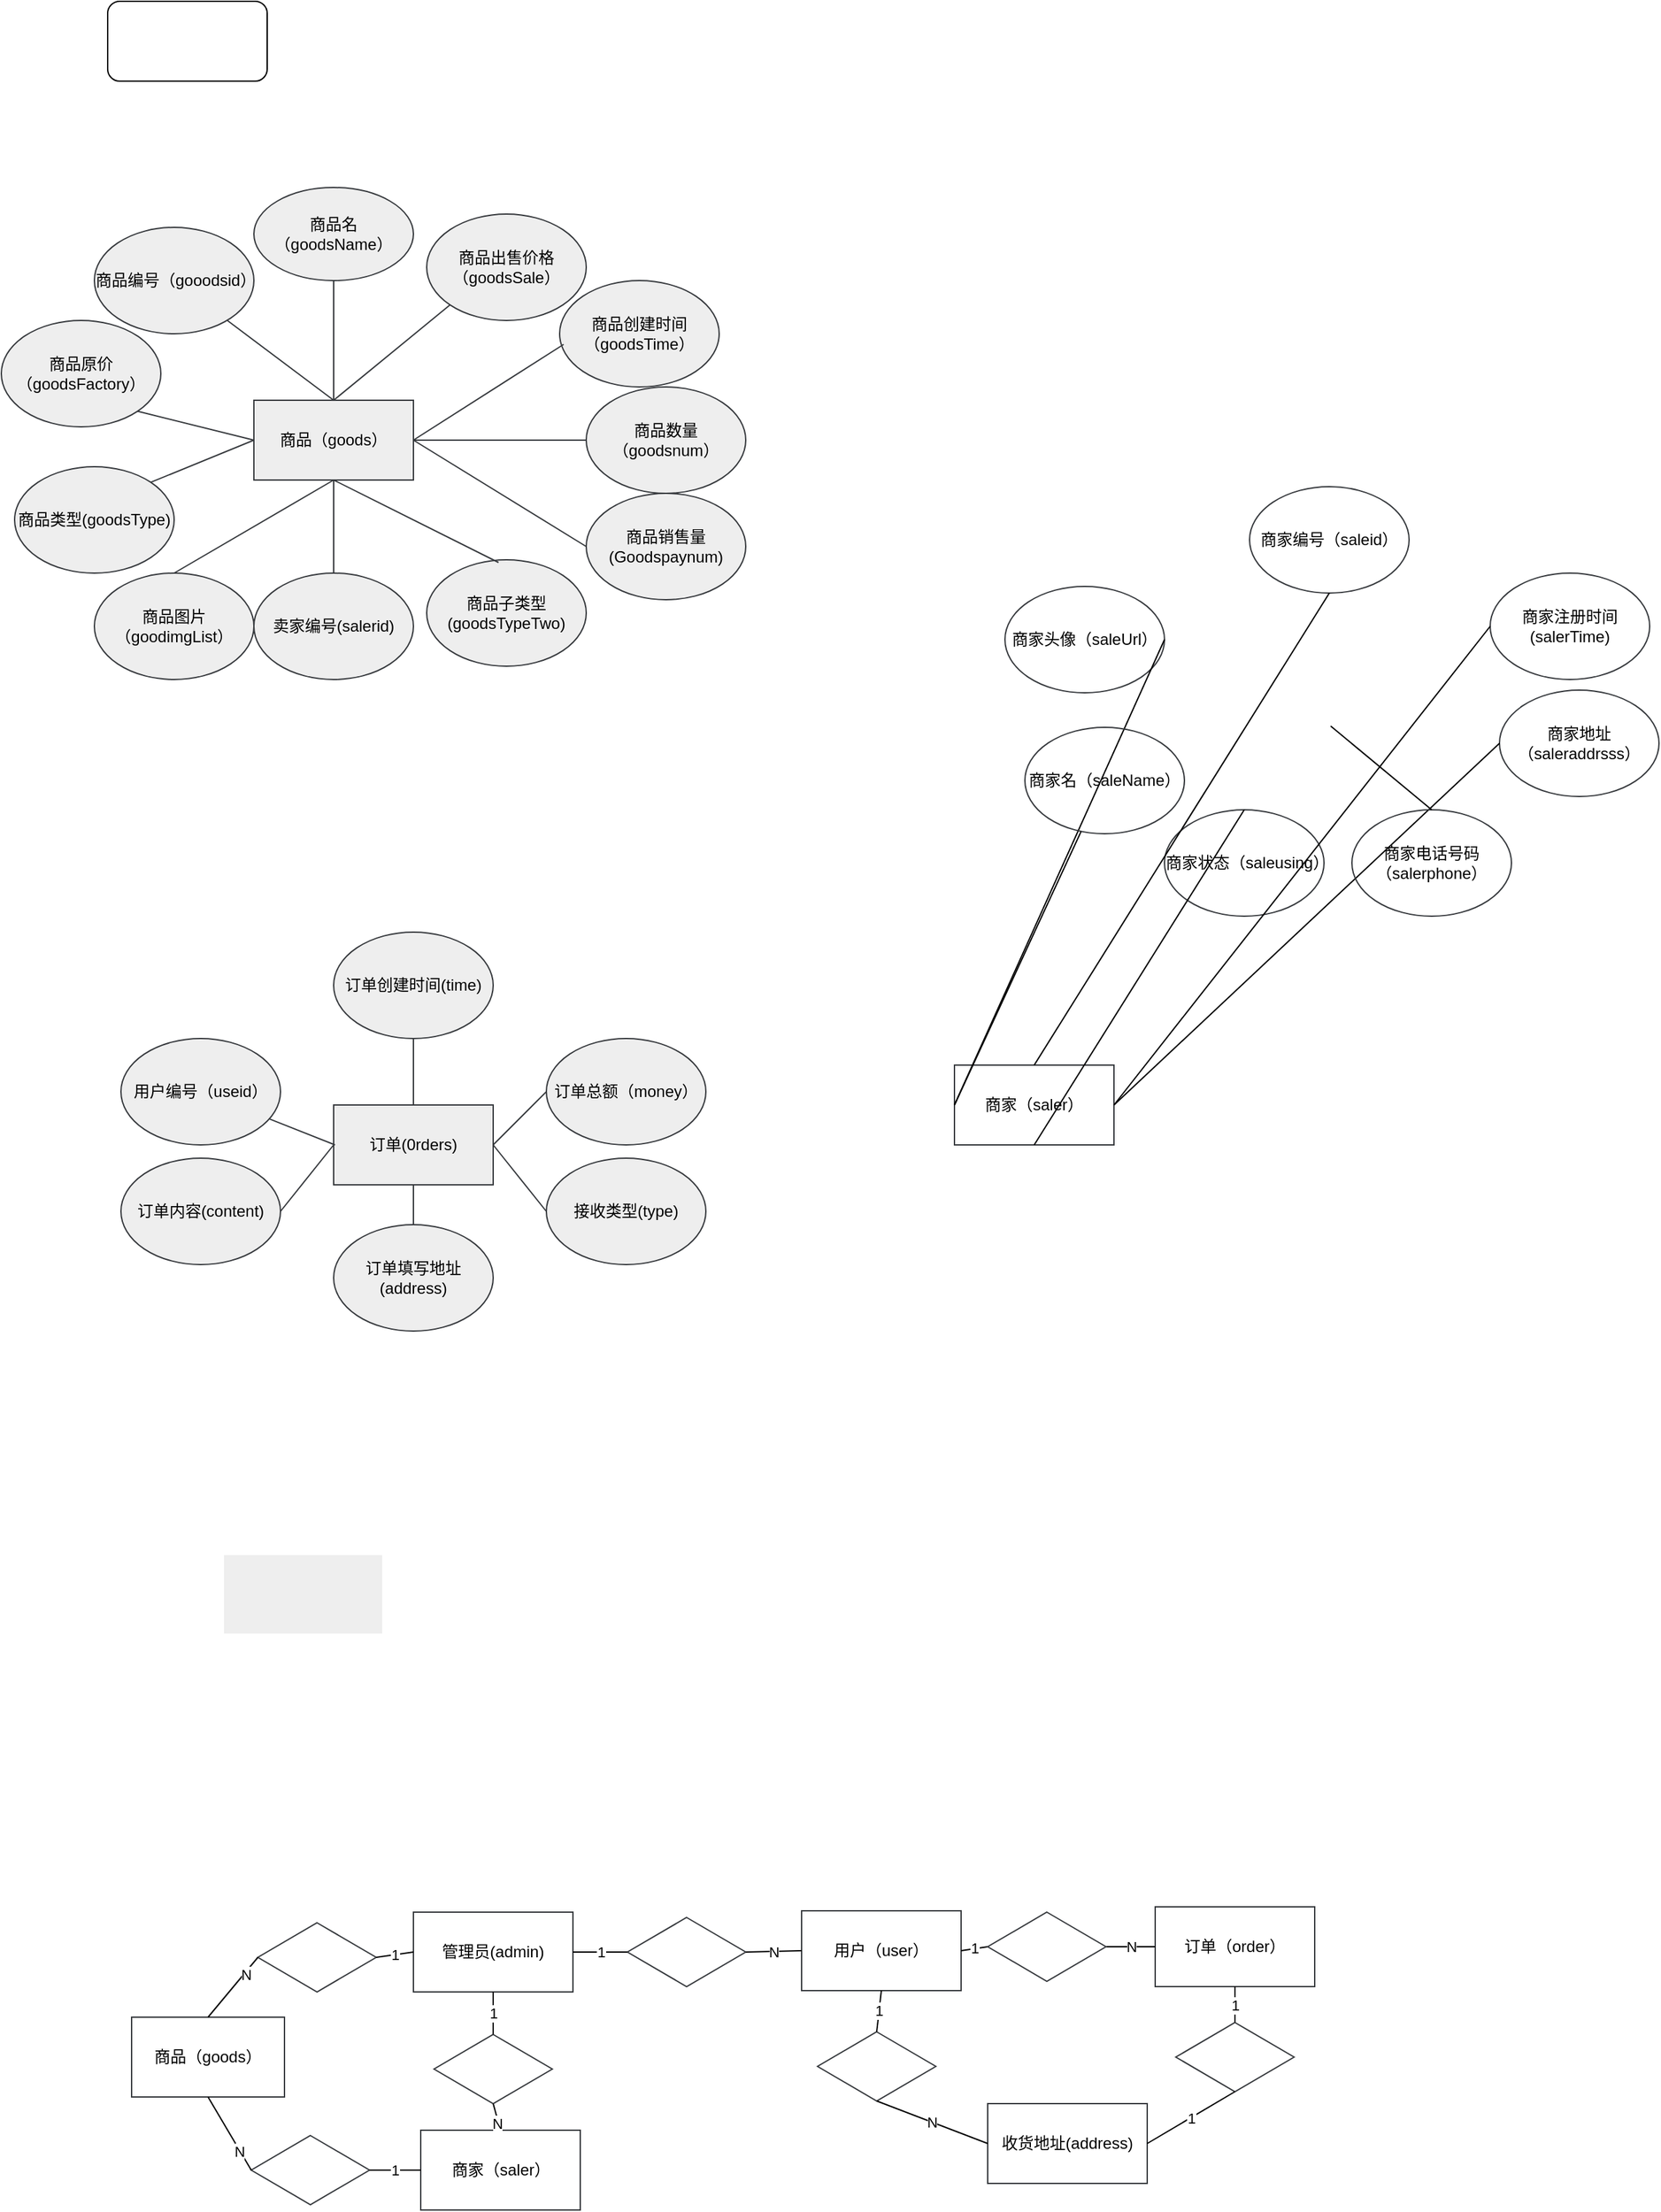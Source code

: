 <mxfile>
    <diagram id="AfOaJva0soYfYB4O5fnT" name="第 1 页">
        <mxGraphModel dx="1163" dy="425" grid="0" gridSize="10" guides="1" tooltips="1" connect="1" arrows="1" fold="1" page="0" pageScale="1" pageWidth="827" pageHeight="1169" background="#FFFFFF" math="0" shadow="0">
            <root>
                <mxCell id="0"/>
                <mxCell id="1" parent="0"/>
                <mxCell id="2" value="" style="rounded=1;whiteSpace=wrap;html=1;" parent="1" vertex="1">
                    <mxGeometry x="200" y="50" width="120" height="60" as="geometry"/>
                </mxCell>
                <mxCell id="3" value="商品（goods）" style="rounded=0;whiteSpace=wrap;html=1;fillColor=#eeeeee;strokeColor=#36393d;fontColor=#000000;" parent="1" vertex="1">
                    <mxGeometry x="310" y="350" width="120" height="60" as="geometry"/>
                </mxCell>
                <mxCell id="4" value="商品原价（goodsFactory）" style="ellipse;whiteSpace=wrap;html=1;fillColor=#eeeeee;strokeColor=#36393d;fontColor=#000000;" parent="1" vertex="1">
                    <mxGeometry x="120" y="290" width="120" height="80" as="geometry"/>
                </mxCell>
                <mxCell id="5" value="商品名（goodsName）" style="ellipse;whiteSpace=wrap;html=1;fillColor=#eeeeee;strokeColor=#36393d;fontColor=#000000;" parent="1" vertex="1">
                    <mxGeometry x="310" y="190" width="120" height="70" as="geometry"/>
                </mxCell>
                <mxCell id="6" value="商品销售量(Goodspaynum)" style="ellipse;whiteSpace=wrap;html=1;fillColor=#eeeeee;strokeColor=#36393d;fontColor=#000000;" parent="1" vertex="1">
                    <mxGeometry x="560" y="420" width="120" height="80" as="geometry"/>
                </mxCell>
                <mxCell id="10" value="" style="endArrow=none;html=1;exitX=0.5;exitY=0;exitDx=0;exitDy=0;entryX=0.5;entryY=1;entryDx=0;entryDy=0;fillColor=#eeeeee;strokeColor=#36393d;fontColor=#000000;" parent="1" source="3" target="5" edge="1">
                    <mxGeometry width="50" height="50" relative="1" as="geometry">
                        <mxPoint x="320" y="360" as="sourcePoint"/>
                        <mxPoint x="370" y="310" as="targetPoint"/>
                    </mxGeometry>
                </mxCell>
                <mxCell id="11" value="" style="endArrow=none;html=1;entryX=0;entryY=0.5;entryDx=0;entryDy=0;fillColor=#eeeeee;strokeColor=#36393d;fontColor=#000000;" parent="1" target="6" edge="1">
                    <mxGeometry width="50" height="50" relative="1" as="geometry">
                        <mxPoint x="430" y="380" as="sourcePoint"/>
                        <mxPoint x="480" y="330" as="targetPoint"/>
                    </mxGeometry>
                </mxCell>
                <mxCell id="12" value="" style="endArrow=none;html=1;entryX=0;entryY=0.5;entryDx=0;entryDy=0;exitX=1;exitY=1;exitDx=0;exitDy=0;fillColor=#eeeeee;strokeColor=#36393d;fontColor=#000000;" parent="1" source="4" target="3" edge="1">
                    <mxGeometry width="50" height="50" relative="1" as="geometry">
                        <mxPoint x="270" y="380" as="sourcePoint"/>
                        <mxPoint x="320" y="330" as="targetPoint"/>
                    </mxGeometry>
                </mxCell>
                <mxCell id="13" value="商品图片（goodimgList）" style="ellipse;whiteSpace=wrap;html=1;fillColor=#eeeeee;strokeColor=#36393d;fontColor=#000000;" parent="1" vertex="1">
                    <mxGeometry x="190" y="480" width="120" height="80" as="geometry"/>
                </mxCell>
                <mxCell id="14" value="" style="endArrow=none;html=1;entryX=0.5;entryY=1;entryDx=0;entryDy=0;exitX=0.5;exitY=0;exitDx=0;exitDy=0;fillColor=#eeeeee;strokeColor=#36393d;fontColor=#000000;" parent="1" source="13" target="3" edge="1">
                    <mxGeometry width="50" height="50" relative="1" as="geometry">
                        <mxPoint x="364" y="457" as="sourcePoint"/>
                        <mxPoint x="440" y="280" as="targetPoint"/>
                    </mxGeometry>
                </mxCell>
                <mxCell id="24" value="卖家编号(salerid)" style="ellipse;whiteSpace=wrap;html=1;fillColor=#eeeeee;strokeColor=#36393d;fontColor=#000000;" parent="1" vertex="1">
                    <mxGeometry x="310" y="480" width="120" height="80" as="geometry"/>
                </mxCell>
                <mxCell id="25" value="" style="endArrow=none;html=1;fillColor=#eeeeee;strokeColor=#36393d;fontColor=#000000;" parent="1" source="24" edge="1">
                    <mxGeometry width="50" height="50" relative="1" as="geometry">
                        <mxPoint x="400" y="460" as="sourcePoint"/>
                        <mxPoint x="370" y="410" as="targetPoint"/>
                    </mxGeometry>
                </mxCell>
                <mxCell id="26" value="商品编号（gooodsid）" style="ellipse;whiteSpace=wrap;html=1;fillColor=#eeeeee;strokeColor=#36393d;fontColor=#000000;" parent="1" vertex="1">
                    <mxGeometry x="190" y="220" width="120" height="80" as="geometry"/>
                </mxCell>
                <mxCell id="27" value="" style="endArrow=none;html=1;fillColor=#eeeeee;strokeColor=#36393d;fontColor=#000000;" parent="1" source="26" edge="1">
                    <mxGeometry width="50" height="50" relative="1" as="geometry">
                        <mxPoint x="290" y="370" as="sourcePoint"/>
                        <mxPoint x="370" y="350" as="targetPoint"/>
                    </mxGeometry>
                </mxCell>
                <mxCell id="28" value="商品出售价格（goodsSale）" style="ellipse;whiteSpace=wrap;html=1;shadow=0;fillColor=#eeeeee;strokeColor=#36393d;fontColor=#000000;" parent="1" vertex="1">
                    <mxGeometry x="440" y="210" width="120" height="80" as="geometry"/>
                </mxCell>
                <mxCell id="29" value="" style="endArrow=none;html=1;exitX=0.5;exitY=0;exitDx=0;exitDy=0;entryX=0;entryY=1;entryDx=0;entryDy=0;fillColor=#eeeeee;strokeColor=#36393d;fontColor=#000000;" parent="1" source="3" target="28" edge="1">
                    <mxGeometry width="50" height="50" relative="1" as="geometry">
                        <mxPoint x="420" y="370" as="sourcePoint"/>
                        <mxPoint x="470" y="320" as="targetPoint"/>
                    </mxGeometry>
                </mxCell>
                <mxCell id="30" value="商品类型(goodsType)" style="ellipse;whiteSpace=wrap;html=1;fillColor=#eeeeee;strokeColor=#36393d;fontColor=#000000;" parent="1" vertex="1">
                    <mxGeometry x="130" y="400" width="120" height="80" as="geometry"/>
                </mxCell>
                <mxCell id="31" value="商品子类型(goodsTypeTwo)" style="ellipse;whiteSpace=wrap;html=1;fillColor=#eeeeee;strokeColor=#36393d;fontColor=#000000;" parent="1" vertex="1">
                    <mxGeometry x="440" y="470" width="120" height="80" as="geometry"/>
                </mxCell>
                <mxCell id="32" value="" style="endArrow=none;html=1;exitX=1;exitY=0;exitDx=0;exitDy=0;entryX=0;entryY=0.5;entryDx=0;entryDy=0;fillColor=#eeeeee;strokeColor=#36393d;fontColor=#000000;" parent="1" source="30" target="3" edge="1">
                    <mxGeometry width="50" height="50" relative="1" as="geometry">
                        <mxPoint x="240" y="450" as="sourcePoint"/>
                        <mxPoint x="290" y="400" as="targetPoint"/>
                    </mxGeometry>
                </mxCell>
                <mxCell id="33" value="" style="endArrow=none;html=1;exitX=0.45;exitY=0.025;exitDx=0;exitDy=0;exitPerimeter=0;fillColor=#eeeeee;strokeColor=#36393d;fontColor=#000000;" parent="1" source="31" edge="1">
                    <mxGeometry width="50" height="50" relative="1" as="geometry">
                        <mxPoint x="390" y="370" as="sourcePoint"/>
                        <mxPoint x="370" y="410" as="targetPoint"/>
                    </mxGeometry>
                </mxCell>
                <mxCell id="34" value="商品数量（goodsnum）" style="ellipse;whiteSpace=wrap;html=1;fillColor=#eeeeee;strokeColor=#36393d;fontColor=#000000;" parent="1" vertex="1">
                    <mxGeometry x="560" y="340" width="120" height="80" as="geometry"/>
                </mxCell>
                <mxCell id="35" value="商品创建时间（goodsTime）" style="ellipse;whiteSpace=wrap;html=1;fillColor=#eeeeee;strokeColor=#36393d;fontColor=#000000;" parent="1" vertex="1">
                    <mxGeometry x="540" y="260" width="120" height="80" as="geometry"/>
                </mxCell>
                <mxCell id="37" value="" style="endArrow=none;html=1;entryX=0;entryY=0.5;entryDx=0;entryDy=0;exitX=1;exitY=0.5;exitDx=0;exitDy=0;fillColor=#eeeeee;strokeColor=#36393d;fontColor=#000000;" parent="1" source="3" target="34" edge="1">
                    <mxGeometry width="50" height="50" relative="1" as="geometry">
                        <mxPoint x="390" y="360" as="sourcePoint"/>
                        <mxPoint x="440" y="310" as="targetPoint"/>
                    </mxGeometry>
                </mxCell>
                <mxCell id="38" value="" style="endArrow=none;html=1;entryX=0.025;entryY=0.6;entryDx=0;entryDy=0;entryPerimeter=0;exitX=1;exitY=0.5;exitDx=0;exitDy=0;fillColor=#eeeeee;strokeColor=#36393d;fontColor=#000000;" parent="1" source="3" target="35" edge="1">
                    <mxGeometry width="50" height="50" relative="1" as="geometry">
                        <mxPoint x="390" y="360" as="sourcePoint"/>
                        <mxPoint x="440" y="310" as="targetPoint"/>
                    </mxGeometry>
                </mxCell>
                <mxCell id="39" value="订单(0rders)" style="rounded=0;whiteSpace=wrap;html=1;fillColor=#eeeeee;strokeColor=#36393d;fontColor=#000000;" parent="1" vertex="1">
                    <mxGeometry x="370" y="880" width="120" height="60" as="geometry"/>
                </mxCell>
                <mxCell id="40" value="订单内容(content)" style="ellipse;whiteSpace=wrap;html=1;fillColor=#eeeeee;strokeColor=#36393d;fontColor=#000000;" parent="1" vertex="1">
                    <mxGeometry x="210" y="920" width="120" height="80" as="geometry"/>
                </mxCell>
                <mxCell id="41" value="订单填写地址(address)" style="ellipse;whiteSpace=wrap;html=1;fillColor=#eeeeee;strokeColor=#36393d;fontColor=#000000;" parent="1" vertex="1">
                    <mxGeometry x="370" y="970" width="120" height="80" as="geometry"/>
                </mxCell>
                <mxCell id="42" value="接收类型(type)" style="ellipse;whiteSpace=wrap;html=1;fillColor=#eeeeee;strokeColor=#36393d;fontColor=#000000;" parent="1" vertex="1">
                    <mxGeometry x="530" y="920" width="120" height="80" as="geometry"/>
                </mxCell>
                <mxCell id="44" value="订单创建时间(time)" style="ellipse;whiteSpace=wrap;html=1;fillColor=#eeeeee;strokeColor=#36393d;fontColor=#000000;" parent="1" vertex="1">
                    <mxGeometry x="370" y="750" width="120" height="80" as="geometry"/>
                </mxCell>
                <mxCell id="45" value="" style="endArrow=none;html=1;exitX=1;exitY=0.5;exitDx=0;exitDy=0;entryX=0;entryY=0.5;entryDx=0;entryDy=0;fillColor=#eeeeee;strokeColor=#36393d;fontColor=#000000;" parent="1" source="40" target="39" edge="1">
                    <mxGeometry width="50" height="50" relative="1" as="geometry">
                        <mxPoint x="370" y="950" as="sourcePoint"/>
                        <mxPoint x="420" y="900" as="targetPoint"/>
                    </mxGeometry>
                </mxCell>
                <mxCell id="46" value="" style="endArrow=none;html=1;entryX=0.5;entryY=1;entryDx=0;entryDy=0;fillColor=#eeeeee;strokeColor=#36393d;fontColor=#000000;" parent="1" target="39" edge="1">
                    <mxGeometry width="50" height="50" relative="1" as="geometry">
                        <mxPoint x="430" y="970" as="sourcePoint"/>
                        <mxPoint x="430" y="950" as="targetPoint"/>
                    </mxGeometry>
                </mxCell>
                <mxCell id="47" value="" style="endArrow=none;html=1;entryX=0.5;entryY=1;entryDx=0;entryDy=0;fillColor=#eeeeee;strokeColor=#36393d;fontColor=#000000;" parent="1" target="44" edge="1">
                    <mxGeometry width="50" height="50" relative="1" as="geometry">
                        <mxPoint x="430" y="880" as="sourcePoint"/>
                        <mxPoint x="380" y="820" as="targetPoint"/>
                    </mxGeometry>
                </mxCell>
                <mxCell id="48" value="" style="endArrow=none;html=1;exitX=0;exitY=0.5;exitDx=0;exitDy=0;entryX=1;entryY=0.5;entryDx=0;entryDy=0;fillColor=#eeeeee;strokeColor=#36393d;fontColor=#000000;" parent="1" source="42" target="39" edge="1">
                    <mxGeometry width="50" height="50" relative="1" as="geometry">
                        <mxPoint x="370" y="950" as="sourcePoint"/>
                        <mxPoint x="420" y="900" as="targetPoint"/>
                    </mxGeometry>
                </mxCell>
                <mxCell id="49" value="用户编号（useid）" style="ellipse;whiteSpace=wrap;html=1;fillColor=#eeeeee;strokeColor=#36393d;fontColor=#000000;" parent="1" vertex="1">
                    <mxGeometry x="210" y="830" width="120" height="80" as="geometry"/>
                </mxCell>
                <mxCell id="50" value="订单总额（money）" style="ellipse;whiteSpace=wrap;html=1;fillColor=#eeeeee;strokeColor=#36393d;fontColor=#000000;" parent="1" vertex="1">
                    <mxGeometry x="530" y="830" width="120" height="80" as="geometry"/>
                </mxCell>
                <mxCell id="51" value="" style="endArrow=none;html=1;fillColor=#eeeeee;strokeColor=#36393d;fontColor=#000000;" parent="1" source="49" edge="1">
                    <mxGeometry width="50" height="50" relative="1" as="geometry">
                        <mxPoint x="320" y="900" as="sourcePoint"/>
                        <mxPoint x="371" y="910" as="targetPoint"/>
                    </mxGeometry>
                </mxCell>
                <mxCell id="52" value="" style="endArrow=none;html=1;exitX=1;exitY=0.5;exitDx=0;exitDy=0;entryX=0;entryY=0.5;entryDx=0;entryDy=0;fillColor=#eeeeee;strokeColor=#36393d;fontColor=#000000;" parent="1" source="39" target="50" edge="1">
                    <mxGeometry width="50" height="50" relative="1" as="geometry">
                        <mxPoint x="500" y="910" as="sourcePoint"/>
                        <mxPoint x="550" y="860" as="targetPoint"/>
                    </mxGeometry>
                </mxCell>
                <mxCell id="53" value="商家（saler）" style="rounded=0;whiteSpace=wrap;html=1;shadow=0;strokeColor=#36393d;fontColor=#000000;fillColor=none;" parent="1" vertex="1">
                    <mxGeometry x="837" y="850" width="120" height="60" as="geometry"/>
                </mxCell>
                <mxCell id="54" value="商家头像（saleUrl）" style="ellipse;whiteSpace=wrap;html=1;shadow=0;strokeColor=#36393d;fontColor=#000000;fillColor=none;" parent="1" vertex="1">
                    <mxGeometry x="875" y="490" width="120" height="80" as="geometry"/>
                </mxCell>
                <mxCell id="55" value="商家状态（saleusing）" style="ellipse;whiteSpace=wrap;html=1;shadow=0;strokeColor=#36393d;fontColor=#000000;fillColor=none;" parent="1" vertex="1">
                    <mxGeometry x="995" y="658" width="120" height="80" as="geometry"/>
                </mxCell>
                <mxCell id="56" value="商家编号（saleid）" style="ellipse;whiteSpace=wrap;html=1;shadow=0;strokeColor=#36393d;fontColor=#000000;fillColor=none;" parent="1" vertex="1">
                    <mxGeometry x="1059" y="415" width="120" height="80" as="geometry"/>
                </mxCell>
                <mxCell id="57" value="商家注册时间(salerTime)" style="ellipse;whiteSpace=wrap;html=1;shadow=0;strokeColor=#36393d;fontColor=#000000;fillColor=none;" parent="1" vertex="1">
                    <mxGeometry x="1240" y="480" width="120" height="80" as="geometry"/>
                </mxCell>
                <mxCell id="59" value="" style="endArrow=none;html=1;fontColor=#000000;exitX=1;exitY=0.5;exitDx=0;exitDy=0;entryX=0;entryY=0.5;entryDx=0;entryDy=0;strokeColor=#000000;" parent="1" source="54" target="53" edge="1">
                    <mxGeometry width="50" height="50" relative="1" as="geometry">
                        <mxPoint x="991" y="534" as="sourcePoint"/>
                        <mxPoint x="1041" y="484" as="targetPoint"/>
                    </mxGeometry>
                </mxCell>
                <mxCell id="60" value="" style="endArrow=none;html=1;fontColor=#000000;exitX=0.5;exitY=0;exitDx=0;exitDy=0;entryX=0.5;entryY=1;entryDx=0;entryDy=0;strokeColor=#000000;" parent="1" source="55" target="53" edge="1">
                    <mxGeometry width="50" height="50" relative="1" as="geometry">
                        <mxPoint x="981.0" y="572" as="sourcePoint"/>
                        <mxPoint x="1069" y="574" as="targetPoint"/>
                    </mxGeometry>
                </mxCell>
                <mxCell id="62" value="" style="endArrow=none;html=1;fontColor=#000000;exitX=0.5;exitY=1;exitDx=0;exitDy=0;entryX=0.5;entryY=0;entryDx=0;entryDy=0;strokeColor=#000000;" parent="1" source="56" target="53" edge="1">
                    <mxGeometry width="50" height="50" relative="1" as="geometry">
                        <mxPoint x="1001.0" y="592" as="sourcePoint"/>
                        <mxPoint x="1089" y="594" as="targetPoint"/>
                    </mxGeometry>
                </mxCell>
                <mxCell id="63" value="" style="endArrow=none;html=1;fontColor=#000000;exitX=0;exitY=0.5;exitDx=0;exitDy=0;entryX=1;entryY=0.5;entryDx=0;entryDy=0;strokeColor=#000000;" parent="1" source="57" target="53" edge="1">
                    <mxGeometry width="50" height="50" relative="1" as="geometry">
                        <mxPoint x="1011.0" y="602" as="sourcePoint"/>
                        <mxPoint x="1099" y="604" as="targetPoint"/>
                    </mxGeometry>
                </mxCell>
                <mxCell id="64" value="商家地址（saleraddrsss）" style="ellipse;whiteSpace=wrap;html=1;shadow=0;strokeColor=#36393d;fontColor=#000000;fillColor=none;" parent="1" vertex="1">
                    <mxGeometry x="1247" y="568" width="120" height="80" as="geometry"/>
                </mxCell>
                <mxCell id="65" value="商家名（saleName）" style="ellipse;whiteSpace=wrap;html=1;shadow=0;strokeColor=#36393d;fontColor=#000000;fillColor=none;" parent="1" vertex="1">
                    <mxGeometry x="890" y="596" width="120" height="80" as="geometry"/>
                </mxCell>
                <mxCell id="66" value="" style="endArrow=none;html=1;fontColor=#000000;exitX=0;exitY=0.5;exitDx=0;exitDy=0;strokeColor=#000000;" parent="1" source="53" target="65" edge="1">
                    <mxGeometry width="50" height="50" relative="1" as="geometry">
                        <mxPoint x="1056" y="587" as="sourcePoint"/>
                        <mxPoint x="991" y="652" as="targetPoint"/>
                    </mxGeometry>
                </mxCell>
                <mxCell id="67" value="" style="endArrow=none;html=1;fontColor=#000000;exitX=0;exitY=0.5;exitDx=0;exitDy=0;entryX=1;entryY=0.5;entryDx=0;entryDy=0;strokeColor=#000000;" parent="1" source="64" target="53" edge="1">
                    <mxGeometry width="50" height="50" relative="1" as="geometry">
                        <mxPoint x="1264" y="519" as="sourcePoint"/>
                        <mxPoint x="1199" y="584" as="targetPoint"/>
                    </mxGeometry>
                </mxCell>
                <mxCell id="68" value="商家电话号码（salerphone）" style="ellipse;whiteSpace=wrap;html=1;shadow=0;strokeColor=#36393d;fontColor=#000000;fillColor=none;" parent="1" vertex="1">
                    <mxGeometry x="1136" y="658" width="120" height="80" as="geometry"/>
                </mxCell>
                <mxCell id="69" value="" style="endArrow=none;html=1;fontColor=#000000;exitX=0.5;exitY=0;exitDx=0;exitDy=0;strokeColor=#000000;" parent="1" source="68" edge="1">
                    <mxGeometry width="50" height="50" relative="1" as="geometry">
                        <mxPoint x="1065" y="668" as="sourcePoint"/>
                        <mxPoint x="1120" y="595" as="targetPoint"/>
                    </mxGeometry>
                </mxCell>
                <mxCell id="70" value="" style="rounded=0;whiteSpace=wrap;html=1;fillColor=#EEEEEE;strokeColor=#FFFFFF;" vertex="1" parent="1">
                    <mxGeometry x="287" y="1218" width="120" height="60" as="geometry"/>
                </mxCell>
                <mxCell id="71" value="商家（saler）" style="rounded=0;whiteSpace=wrap;html=1;shadow=0;strokeColor=#36393d;fontColor=#000000;fillColor=none;" vertex="1" parent="1">
                    <mxGeometry x="435.5" y="1651" width="120" height="60" as="geometry"/>
                </mxCell>
                <mxCell id="72" value="订单（order）" style="rounded=0;whiteSpace=wrap;html=1;shadow=0;strokeColor=#36393d;fontColor=#000000;fillColor=none;" vertex="1" parent="1">
                    <mxGeometry x="988" y="1483" width="120" height="60" as="geometry"/>
                </mxCell>
                <mxCell id="73" value="收货地址(address)" style="rounded=0;whiteSpace=wrap;html=1;shadow=0;strokeColor=#36393d;fontColor=#000000;fillColor=none;" vertex="1" parent="1">
                    <mxGeometry x="862" y="1631" width="120" height="60" as="geometry"/>
                </mxCell>
                <mxCell id="74" value="用户（user）" style="rounded=0;whiteSpace=wrap;html=1;shadow=0;strokeColor=#36393d;fontColor=#000000;fillColor=none;" vertex="1" parent="1">
                    <mxGeometry x="722" y="1486" width="120" height="60" as="geometry"/>
                </mxCell>
                <mxCell id="75" value="管理员(admin)" style="rounded=0;whiteSpace=wrap;html=1;shadow=0;strokeColor=#36393d;fontColor=#000000;fillColor=none;" vertex="1" parent="1">
                    <mxGeometry x="430" y="1487" width="120" height="60" as="geometry"/>
                </mxCell>
                <mxCell id="76" value="商品（goods）" style="rounded=0;whiteSpace=wrap;html=1;shadow=0;strokeColor=#36393d;fontColor=#000000;fillColor=none;" vertex="1" parent="1">
                    <mxGeometry x="218" y="1566" width="115" height="60" as="geometry"/>
                </mxCell>
                <mxCell id="77" value="" style="rhombus;whiteSpace=wrap;html=1;strokeColor=#36393d;fillColor=#FFFFFF;" vertex="1" parent="1">
                    <mxGeometry x="308" y="1655" width="89" height="52" as="geometry"/>
                </mxCell>
                <mxCell id="79" value="N" style="endArrow=none;html=1;entryX=0;entryY=0.5;entryDx=0;entryDy=0;exitX=1;exitY=0.5;exitDx=0;exitDy=0;" edge="1" parent="1" source="87" target="72">
                    <mxGeometry width="50" height="50" relative="1" as="geometry">
                        <mxPoint x="686" y="1706" as="sourcePoint"/>
                        <mxPoint x="736" y="1656" as="targetPoint"/>
                    </mxGeometry>
                </mxCell>
                <mxCell id="80" value="1" style="endArrow=none;html=1;entryX=1;entryY=0.5;entryDx=0;entryDy=0;exitX=0;exitY=0.5;exitDx=0;exitDy=0;" edge="1" parent="1" source="87" target="74">
                    <mxGeometry width="50" height="50" relative="1" as="geometry">
                        <mxPoint x="686" y="1706" as="sourcePoint"/>
                        <mxPoint x="736" y="1656" as="targetPoint"/>
                    </mxGeometry>
                </mxCell>
                <mxCell id="81" value="1" style="endArrow=none;html=1;exitX=0;exitY=0.5;exitDx=0;exitDy=0;entryX=1;entryY=0.5;entryDx=0;entryDy=0;" edge="1" parent="1" source="71" target="77">
                    <mxGeometry width="50" height="50" relative="1" as="geometry">
                        <mxPoint x="324" y="1773" as="sourcePoint"/>
                        <mxPoint x="374" y="1723" as="targetPoint"/>
                    </mxGeometry>
                </mxCell>
                <mxCell id="82" value="" style="endArrow=none;html=1;exitX=0.5;exitY=1;exitDx=0;exitDy=0;entryX=0;entryY=0.5;entryDx=0;entryDy=0;" edge="1" parent="1" source="76" target="77">
                    <mxGeometry width="50" height="50" relative="1" as="geometry">
                        <mxPoint x="347" y="1661" as="sourcePoint"/>
                        <mxPoint x="426" y="1661" as="targetPoint"/>
                    </mxGeometry>
                </mxCell>
                <mxCell id="83" value="N" style="edgeLabel;html=1;align=center;verticalAlign=middle;resizable=0;points=[];" vertex="1" connectable="0" parent="82">
                    <mxGeometry x="0.474" y="-1" relative="1" as="geometry">
                        <mxPoint as="offset"/>
                    </mxGeometry>
                </mxCell>
                <mxCell id="84" value="" style="rhombus;whiteSpace=wrap;html=1;strokeColor=#36393d;fillColor=#FFFFFF;" vertex="1" parent="1">
                    <mxGeometry x="591" y="1491" width="89" height="52" as="geometry"/>
                </mxCell>
                <mxCell id="85" value="" style="rhombus;whiteSpace=wrap;html=1;strokeColor=#36393d;fillColor=#FFFFFF;" vertex="1" parent="1">
                    <mxGeometry x="734" y="1577" width="89" height="52" as="geometry"/>
                </mxCell>
                <mxCell id="86" value="" style="rhombus;whiteSpace=wrap;html=1;strokeColor=#36393d;fillColor=#FFFFFF;" vertex="1" parent="1">
                    <mxGeometry x="1003.5" y="1570" width="89" height="52" as="geometry"/>
                </mxCell>
                <mxCell id="87" value="" style="rhombus;whiteSpace=wrap;html=1;strokeColor=#36393d;fillColor=#FFFFFF;" vertex="1" parent="1">
                    <mxGeometry x="862" y="1487" width="89" height="52" as="geometry"/>
                </mxCell>
                <mxCell id="89" value="1" style="endArrow=none;html=1;entryX=1;entryY=0.5;entryDx=0;entryDy=0;exitX=0.5;exitY=1;exitDx=0;exitDy=0;" edge="1" parent="1" source="86" target="73">
                    <mxGeometry width="50" height="50" relative="1" as="geometry">
                        <mxPoint x="666" y="1542" as="sourcePoint"/>
                        <mxPoint x="634.5" y="1542" as="targetPoint"/>
                    </mxGeometry>
                </mxCell>
                <mxCell id="90" value="1" style="endArrow=none;html=1;entryX=0.5;entryY=0;entryDx=0;entryDy=0;exitX=0.5;exitY=1;exitDx=0;exitDy=0;" edge="1" parent="1" source="72" target="86">
                    <mxGeometry width="50" height="50" relative="1" as="geometry">
                        <mxPoint x="676" y="1552" as="sourcePoint"/>
                        <mxPoint x="644.5" y="1552" as="targetPoint"/>
                    </mxGeometry>
                </mxCell>
                <mxCell id="92" value="N" style="endArrow=none;html=1;entryX=0;entryY=0.5;entryDx=0;entryDy=0;exitX=0.5;exitY=1;exitDx=0;exitDy=0;" edge="1" parent="1" source="85" target="73">
                    <mxGeometry width="50" height="50" relative="1" as="geometry">
                        <mxPoint x="755" y="1542" as="sourcePoint"/>
                        <mxPoint x="787" y="1542" as="targetPoint"/>
                    </mxGeometry>
                </mxCell>
                <mxCell id="93" value="1" style="endArrow=none;html=1;entryX=0.5;entryY=0;entryDx=0;entryDy=0;exitX=0.5;exitY=1;exitDx=0;exitDy=0;" edge="1" parent="1" source="74" target="85">
                    <mxGeometry width="50" height="50" relative="1" as="geometry">
                        <mxPoint x="666" y="1542" as="sourcePoint"/>
                        <mxPoint x="634.5" y="1542" as="targetPoint"/>
                    </mxGeometry>
                </mxCell>
                <mxCell id="94" value="1" style="endArrow=none;html=1;entryX=1;entryY=0.5;entryDx=0;entryDy=0;exitX=0;exitY=0.5;exitDx=0;exitDy=0;" edge="1" parent="1" source="84" target="75">
                    <mxGeometry width="50" height="50" relative="1" as="geometry">
                        <mxPoint x="574.5" y="1572" as="sourcePoint"/>
                        <mxPoint x="574.5" y="1605" as="targetPoint"/>
                    </mxGeometry>
                </mxCell>
                <mxCell id="95" value="N" style="endArrow=none;html=1;entryX=0;entryY=0.5;entryDx=0;entryDy=0;exitX=1;exitY=0.5;exitDx=0;exitDy=0;" edge="1" parent="1" source="84" target="74">
                    <mxGeometry width="50" height="50" relative="1" as="geometry">
                        <mxPoint x="574.5" y="1657" as="sourcePoint"/>
                        <mxPoint x="670" y="1681" as="targetPoint"/>
                    </mxGeometry>
                </mxCell>
                <mxCell id="96" value="" style="rhombus;whiteSpace=wrap;html=1;strokeColor=#36393d;fillColor=#FFFFFF;" vertex="1" parent="1">
                    <mxGeometry x="313" y="1495" width="89" height="52" as="geometry"/>
                </mxCell>
                <mxCell id="98" value="" style="rhombus;whiteSpace=wrap;html=1;strokeColor=#36393d;fillColor=#FFFFFF;" vertex="1" parent="1">
                    <mxGeometry x="445.5" y="1579" width="89" height="52" as="geometry"/>
                </mxCell>
                <mxCell id="100" value="1" style="endArrow=none;html=1;exitX=0.5;exitY=0;exitDx=0;exitDy=0;entryX=0.5;entryY=1;entryDx=0;entryDy=0;" edge="1" parent="1" source="98" target="75">
                    <mxGeometry width="50" height="50" relative="1" as="geometry">
                        <mxPoint x="465.5" y="1687" as="sourcePoint"/>
                        <mxPoint x="419" y="1689" as="targetPoint"/>
                    </mxGeometry>
                </mxCell>
                <mxCell id="101" value="" style="endArrow=none;html=1;exitX=0.5;exitY=1;exitDx=0;exitDy=0;entryX=0.5;entryY=0;entryDx=0;entryDy=0;" edge="1" parent="1" source="98" target="71">
                    <mxGeometry width="50" height="50" relative="1" as="geometry">
                        <mxPoint x="280" y="1622" as="sourcePoint"/>
                        <mxPoint x="330" y="1689" as="targetPoint"/>
                    </mxGeometry>
                </mxCell>
                <mxCell id="102" value="N" style="edgeLabel;html=1;align=center;verticalAlign=middle;resizable=0;points=[];" vertex="1" connectable="0" parent="101">
                    <mxGeometry x="0.474" y="-1" relative="1" as="geometry">
                        <mxPoint as="offset"/>
                    </mxGeometry>
                </mxCell>
                <mxCell id="105" value="1" style="endArrow=none;html=1;exitX=0;exitY=0.5;exitDx=0;exitDy=0;entryX=1;entryY=0.5;entryDx=0;entryDy=0;" edge="1" parent="1" source="75" target="96">
                    <mxGeometry width="50" height="50" relative="1" as="geometry">
                        <mxPoint x="500" y="1589" as="sourcePoint"/>
                        <mxPoint x="500" y="1557" as="targetPoint"/>
                    </mxGeometry>
                </mxCell>
                <mxCell id="108" value="" style="endArrow=none;html=1;exitX=0.5;exitY=0;exitDx=0;exitDy=0;entryX=0;entryY=0.5;entryDx=0;entryDy=0;" edge="1" parent="1" source="76" target="96">
                    <mxGeometry width="50" height="50" relative="1" as="geometry">
                        <mxPoint x="285.5" y="1636" as="sourcePoint"/>
                        <mxPoint x="330" y="1689" as="targetPoint"/>
                    </mxGeometry>
                </mxCell>
                <mxCell id="109" value="N" style="edgeLabel;html=1;align=center;verticalAlign=middle;resizable=0;points=[];" vertex="1" connectable="0" parent="108">
                    <mxGeometry x="0.474" y="-1" relative="1" as="geometry">
                        <mxPoint as="offset"/>
                    </mxGeometry>
                </mxCell>
            </root>
        </mxGraphModel>
    </diagram>
</mxfile>
